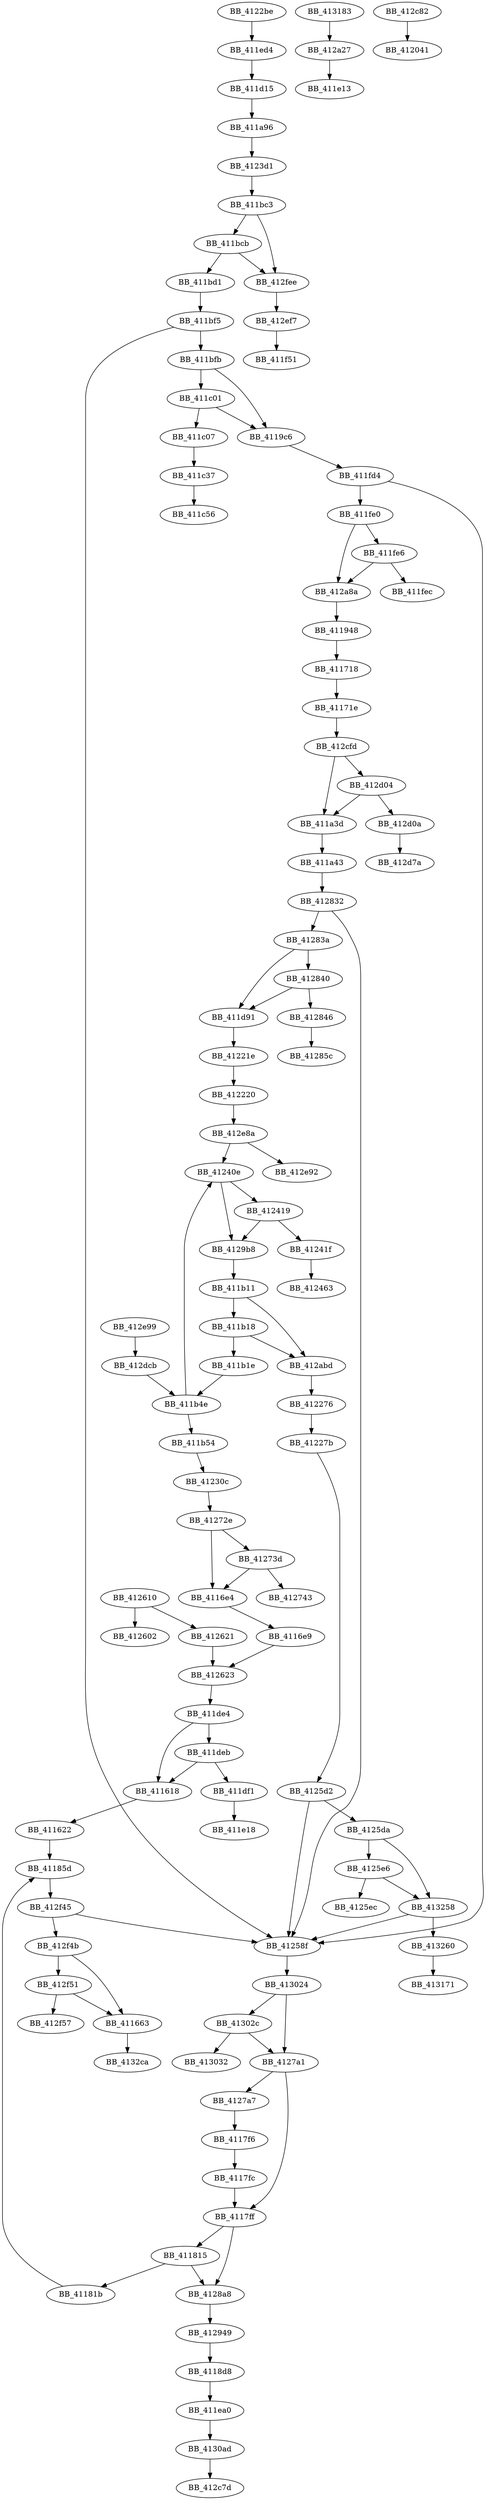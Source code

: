 DiGraph sub_4122BE{
BB_411618->BB_411622
BB_411622->BB_41185d
BB_411663->BB_4132ca
BB_4116e4->BB_4116e9
BB_4116e9->BB_412623
BB_411718->BB_41171e
BB_41171e->BB_412cfd
BB_4117f6->BB_4117fc
BB_4117fc->BB_4117ff
BB_4117ff->BB_411815
BB_4117ff->BB_4128a8
BB_411815->BB_41181b
BB_411815->BB_4128a8
BB_41181b->BB_41185d
BB_41185d->BB_412f45
BB_4118d8->BB_411ea0
BB_411948->BB_411718
BB_4119c6->BB_411fd4
BB_411a3d->BB_411a43
BB_411a43->BB_412832
BB_411a96->BB_4123d1
BB_411b11->BB_411b18
BB_411b11->BB_412abd
BB_411b18->BB_411b1e
BB_411b18->BB_412abd
BB_411b1e->BB_411b4e
BB_411b4e->BB_411b54
BB_411b4e->BB_41240e
BB_411b54->BB_41230c
BB_411bc3->BB_411bcb
BB_411bc3->BB_412fee
BB_411bcb->BB_411bd1
BB_411bcb->BB_412fee
BB_411bd1->BB_411bf5
BB_411bf5->BB_411bfb
BB_411bf5->BB_41258f
BB_411bfb->BB_4119c6
BB_411bfb->BB_411c01
BB_411c01->BB_4119c6
BB_411c01->BB_411c07
BB_411c07->BB_411c37
BB_411c37->BB_411c56
BB_411d15->BB_411a96
BB_411d91->BB_41221e
BB_411de4->BB_411618
BB_411de4->BB_411deb
BB_411deb->BB_411618
BB_411deb->BB_411df1
BB_411df1->BB_411e18
BB_411ea0->BB_4130ad
BB_411ed4->BB_411d15
BB_411fd4->BB_411fe0
BB_411fd4->BB_41258f
BB_411fe0->BB_411fe6
BB_411fe0->BB_412a8a
BB_411fe6->BB_411fec
BB_411fe6->BB_412a8a
BB_41221e->BB_412220
BB_412220->BB_412e8a
BB_412276->BB_41227b
BB_41227b->BB_4125d2
BB_4122be->BB_411ed4
BB_41230c->BB_41272e
BB_4123d1->BB_411bc3
BB_41240e->BB_412419
BB_41240e->BB_4129b8
BB_412419->BB_41241f
BB_412419->BB_4129b8
BB_41241f->BB_412463
BB_41258f->BB_413024
BB_4125d2->BB_41258f
BB_4125d2->BB_4125da
BB_4125da->BB_4125e6
BB_4125da->BB_413258
BB_4125e6->BB_4125ec
BB_4125e6->BB_413258
BB_412610->BB_412602
BB_412610->BB_412621
BB_412621->BB_412623
BB_412623->BB_411de4
BB_41272e->BB_4116e4
BB_41272e->BB_41273d
BB_41273d->BB_4116e4
BB_41273d->BB_412743
BB_4127a1->BB_4117ff
BB_4127a1->BB_4127a7
BB_4127a7->BB_4117f6
BB_412832->BB_41258f
BB_412832->BB_41283a
BB_41283a->BB_411d91
BB_41283a->BB_412840
BB_412840->BB_411d91
BB_412840->BB_412846
BB_412846->BB_41285c
BB_4128a8->BB_412949
BB_412949->BB_4118d8
BB_4129b8->BB_411b11
BB_412a27->BB_411e13
BB_412a8a->BB_411948
BB_412abd->BB_412276
BB_412c82->BB_412041
BB_412cfd->BB_411a3d
BB_412cfd->BB_412d04
BB_412d04->BB_411a3d
BB_412d04->BB_412d0a
BB_412d0a->BB_412d7a
BB_412dcb->BB_411b4e
BB_412e8a->BB_41240e
BB_412e8a->BB_412e92
BB_412e99->BB_412dcb
BB_412ef7->BB_411f51
BB_412f45->BB_41258f
BB_412f45->BB_412f4b
BB_412f4b->BB_411663
BB_412f4b->BB_412f51
BB_412f51->BB_411663
BB_412f51->BB_412f57
BB_412fee->BB_412ef7
BB_413024->BB_4127a1
BB_413024->BB_41302c
BB_41302c->BB_4127a1
BB_41302c->BB_413032
BB_4130ad->BB_412c7d
BB_413183->BB_412a27
BB_413258->BB_41258f
BB_413258->BB_413260
BB_413260->BB_413171
}
